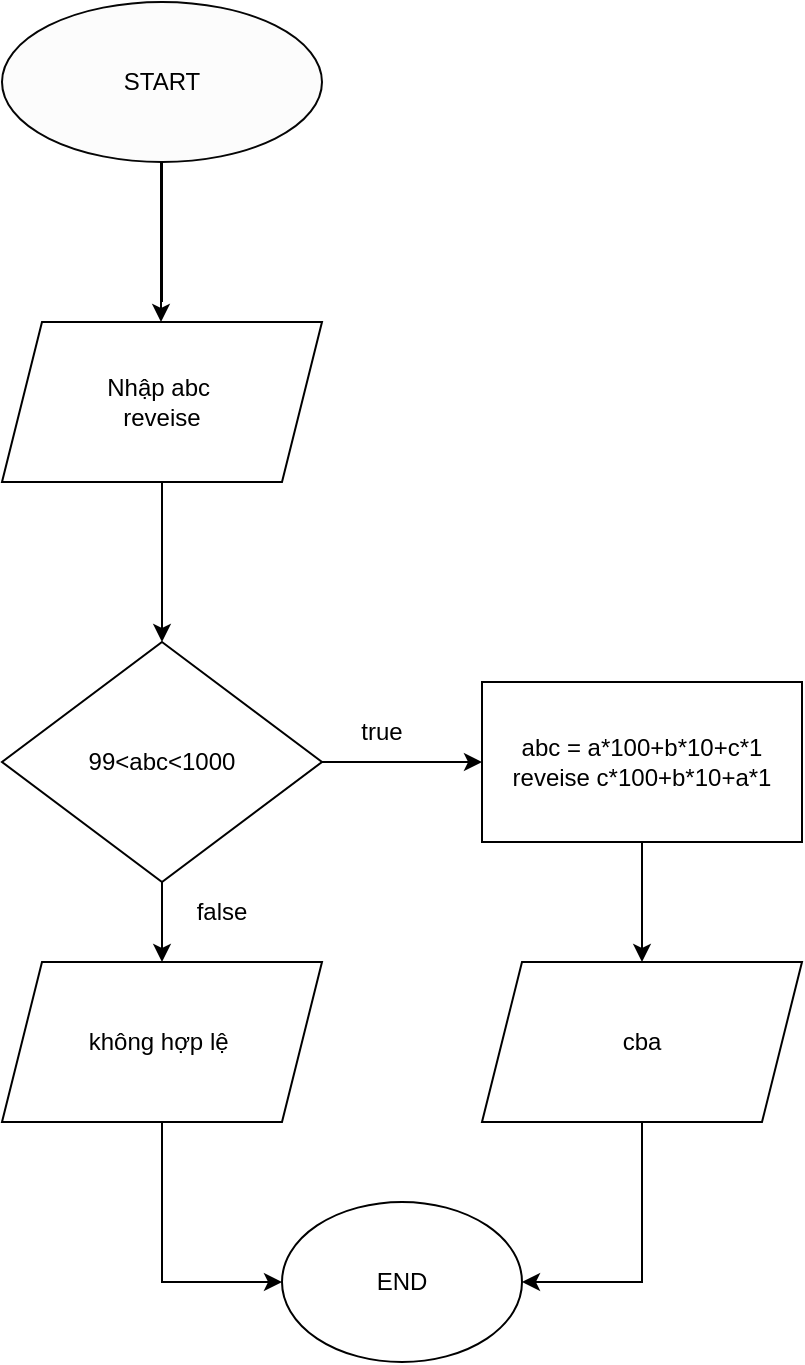 <mxfile version="24.8.6">
  <diagram name="Trang-1" id="tPJp-egVwgUzMndCPMWs">
    <mxGraphModel dx="1050" dy="557" grid="1" gridSize="10" guides="1" tooltips="1" connect="1" arrows="1" fold="1" page="1" pageScale="1" pageWidth="827" pageHeight="1169" math="0" shadow="0">
      <root>
        <mxCell id="0" />
        <mxCell id="1" parent="0" />
        <mxCell id="madMWQZMBLlDHw1P8yQP-1" value="START" style="ellipse;whiteSpace=wrap;html=1;strokeColor=#050505;fillColor=#FCFCFC;" vertex="1" parent="1">
          <mxGeometry x="280" y="40" width="160" height="80" as="geometry" />
        </mxCell>
        <mxCell id="madMWQZMBLlDHw1P8yQP-2" value="" style="endArrow=none;html=1;rounded=0;" edge="1" parent="1">
          <mxGeometry width="50" height="50" relative="1" as="geometry">
            <mxPoint x="360" y="190" as="sourcePoint" />
            <mxPoint x="360" y="120" as="targetPoint" />
          </mxGeometry>
        </mxCell>
        <mxCell id="madMWQZMBLlDHw1P8yQP-3" value="" style="endArrow=none;html=1;rounded=0;" edge="1" parent="1">
          <mxGeometry width="50" height="50" relative="1" as="geometry">
            <mxPoint x="359.5" y="180" as="sourcePoint" />
            <mxPoint x="359.5" y="120" as="targetPoint" />
          </mxGeometry>
        </mxCell>
        <mxCell id="madMWQZMBLlDHw1P8yQP-4" value="" style="endArrow=classic;html=1;rounded=0;" edge="1" parent="1">
          <mxGeometry width="50" height="50" relative="1" as="geometry">
            <mxPoint x="359.5" y="120" as="sourcePoint" />
            <mxPoint x="359.5" y="200" as="targetPoint" />
          </mxGeometry>
        </mxCell>
        <mxCell id="madMWQZMBLlDHw1P8yQP-5" value="Nhập abc&amp;nbsp;&lt;div&gt;reveise&lt;/div&gt;" style="shape=parallelogram;perimeter=parallelogramPerimeter;whiteSpace=wrap;html=1;fixedSize=1;fillColor=#FFFFFF;" vertex="1" parent="1">
          <mxGeometry x="280" y="200" width="160" height="80" as="geometry" />
        </mxCell>
        <mxCell id="madMWQZMBLlDHw1P8yQP-6" value="99&amp;lt;abc&amp;lt;1000" style="rhombus;whiteSpace=wrap;html=1;fillColor=#FFFFFF;" vertex="1" parent="1">
          <mxGeometry x="280" y="360" width="160" height="120" as="geometry" />
        </mxCell>
        <mxCell id="madMWQZMBLlDHw1P8yQP-7" value="" style="endArrow=classic;html=1;rounded=0;exitX=0.5;exitY=1;exitDx=0;exitDy=0;entryX=0.5;entryY=0;entryDx=0;entryDy=0;" edge="1" parent="1" source="madMWQZMBLlDHw1P8yQP-5" target="madMWQZMBLlDHw1P8yQP-6">
          <mxGeometry width="50" height="50" relative="1" as="geometry">
            <mxPoint x="360" y="320" as="sourcePoint" />
            <mxPoint x="360" y="350" as="targetPoint" />
            <Array as="points" />
          </mxGeometry>
        </mxCell>
        <mxCell id="madMWQZMBLlDHw1P8yQP-8" value="" style="endArrow=classic;html=1;rounded=0;exitX=0.5;exitY=1;exitDx=0;exitDy=0;" edge="1" parent="1" source="madMWQZMBLlDHw1P8yQP-6">
          <mxGeometry width="50" height="50" relative="1" as="geometry">
            <mxPoint x="390" y="610" as="sourcePoint" />
            <mxPoint x="360" y="520" as="targetPoint" />
          </mxGeometry>
        </mxCell>
        <mxCell id="madMWQZMBLlDHw1P8yQP-9" value="abc = a*100+b*10+c*1&lt;div&gt;reveise c*100+b*10+a*1&lt;/div&gt;" style="rounded=0;whiteSpace=wrap;html=1;" vertex="1" parent="1">
          <mxGeometry x="520" y="380" width="160" height="80" as="geometry" />
        </mxCell>
        <mxCell id="madMWQZMBLlDHw1P8yQP-10" value="false" style="text;html=1;align=center;verticalAlign=middle;whiteSpace=wrap;rounded=0;" vertex="1" parent="1">
          <mxGeometry x="360" y="480" width="60" height="30" as="geometry" />
        </mxCell>
        <mxCell id="madMWQZMBLlDHw1P8yQP-11" value="" style="endArrow=classic;html=1;rounded=0;exitX=0.5;exitY=1;exitDx=0;exitDy=0;" edge="1" parent="1" source="madMWQZMBLlDHw1P8yQP-9">
          <mxGeometry width="50" height="50" relative="1" as="geometry">
            <mxPoint x="390" y="520" as="sourcePoint" />
            <mxPoint x="600" y="520" as="targetPoint" />
          </mxGeometry>
        </mxCell>
        <mxCell id="madMWQZMBLlDHw1P8yQP-12" value="" style="endArrow=classic;html=1;rounded=0;exitX=0.5;exitY=1;exitDx=0;exitDy=0;entryX=0;entryY=0.5;entryDx=0;entryDy=0;" edge="1" parent="1" target="madMWQZMBLlDHw1P8yQP-14">
          <mxGeometry width="50" height="50" relative="1" as="geometry">
            <mxPoint x="360" y="600" as="sourcePoint" />
            <mxPoint x="360" y="720" as="targetPoint" />
            <Array as="points">
              <mxPoint x="360" y="680" />
            </Array>
          </mxGeometry>
        </mxCell>
        <mxCell id="madMWQZMBLlDHw1P8yQP-13" value="không hợp lệ&amp;nbsp;" style="shape=parallelogram;perimeter=parallelogramPerimeter;whiteSpace=wrap;html=1;fixedSize=1;" vertex="1" parent="1">
          <mxGeometry x="280" y="520" width="160" height="80" as="geometry" />
        </mxCell>
        <mxCell id="madMWQZMBLlDHw1P8yQP-14" value="END" style="ellipse;whiteSpace=wrap;html=1;" vertex="1" parent="1">
          <mxGeometry x="420" y="640" width="120" height="80" as="geometry" />
        </mxCell>
        <mxCell id="madMWQZMBLlDHw1P8yQP-15" value="" style="endArrow=classic;html=1;rounded=0;exitX=1;exitY=0.5;exitDx=0;exitDy=0;" edge="1" parent="1" source="madMWQZMBLlDHw1P8yQP-6" target="madMWQZMBLlDHw1P8yQP-16">
          <mxGeometry width="50" height="50" relative="1" as="geometry">
            <mxPoint x="440" y="420" as="sourcePoint" />
            <mxPoint x="520" y="420" as="targetPoint" />
          </mxGeometry>
        </mxCell>
        <mxCell id="madMWQZMBLlDHw1P8yQP-16" value="true" style="text;html=1;align=center;verticalAlign=middle;whiteSpace=wrap;rounded=0;" vertex="1" parent="1">
          <mxGeometry x="440" y="390" width="60" height="30" as="geometry" />
        </mxCell>
        <mxCell id="madMWQZMBLlDHw1P8yQP-17" value="" style="endArrow=classic;html=1;rounded=0;exitX=0;exitY=1;exitDx=0;exitDy=0;" edge="1" parent="1" source="madMWQZMBLlDHw1P8yQP-16">
          <mxGeometry width="50" height="50" relative="1" as="geometry">
            <mxPoint x="470" y="470" as="sourcePoint" />
            <mxPoint x="520" y="420" as="targetPoint" />
          </mxGeometry>
        </mxCell>
        <mxCell id="madMWQZMBLlDHw1P8yQP-18" value="cba" style="shape=parallelogram;perimeter=parallelogramPerimeter;whiteSpace=wrap;html=1;fixedSize=1;" vertex="1" parent="1">
          <mxGeometry x="520" y="520" width="160" height="80" as="geometry" />
        </mxCell>
        <mxCell id="madMWQZMBLlDHw1P8yQP-19" value="" style="endArrow=classic;html=1;rounded=0;exitX=0.5;exitY=1;exitDx=0;exitDy=0;" edge="1" parent="1" source="madMWQZMBLlDHw1P8yQP-18">
          <mxGeometry width="50" height="50" relative="1" as="geometry">
            <mxPoint x="680" y="680" as="sourcePoint" />
            <mxPoint x="540" y="680" as="targetPoint" />
            <Array as="points">
              <mxPoint x="600" y="680" />
            </Array>
          </mxGeometry>
        </mxCell>
      </root>
    </mxGraphModel>
  </diagram>
</mxfile>

